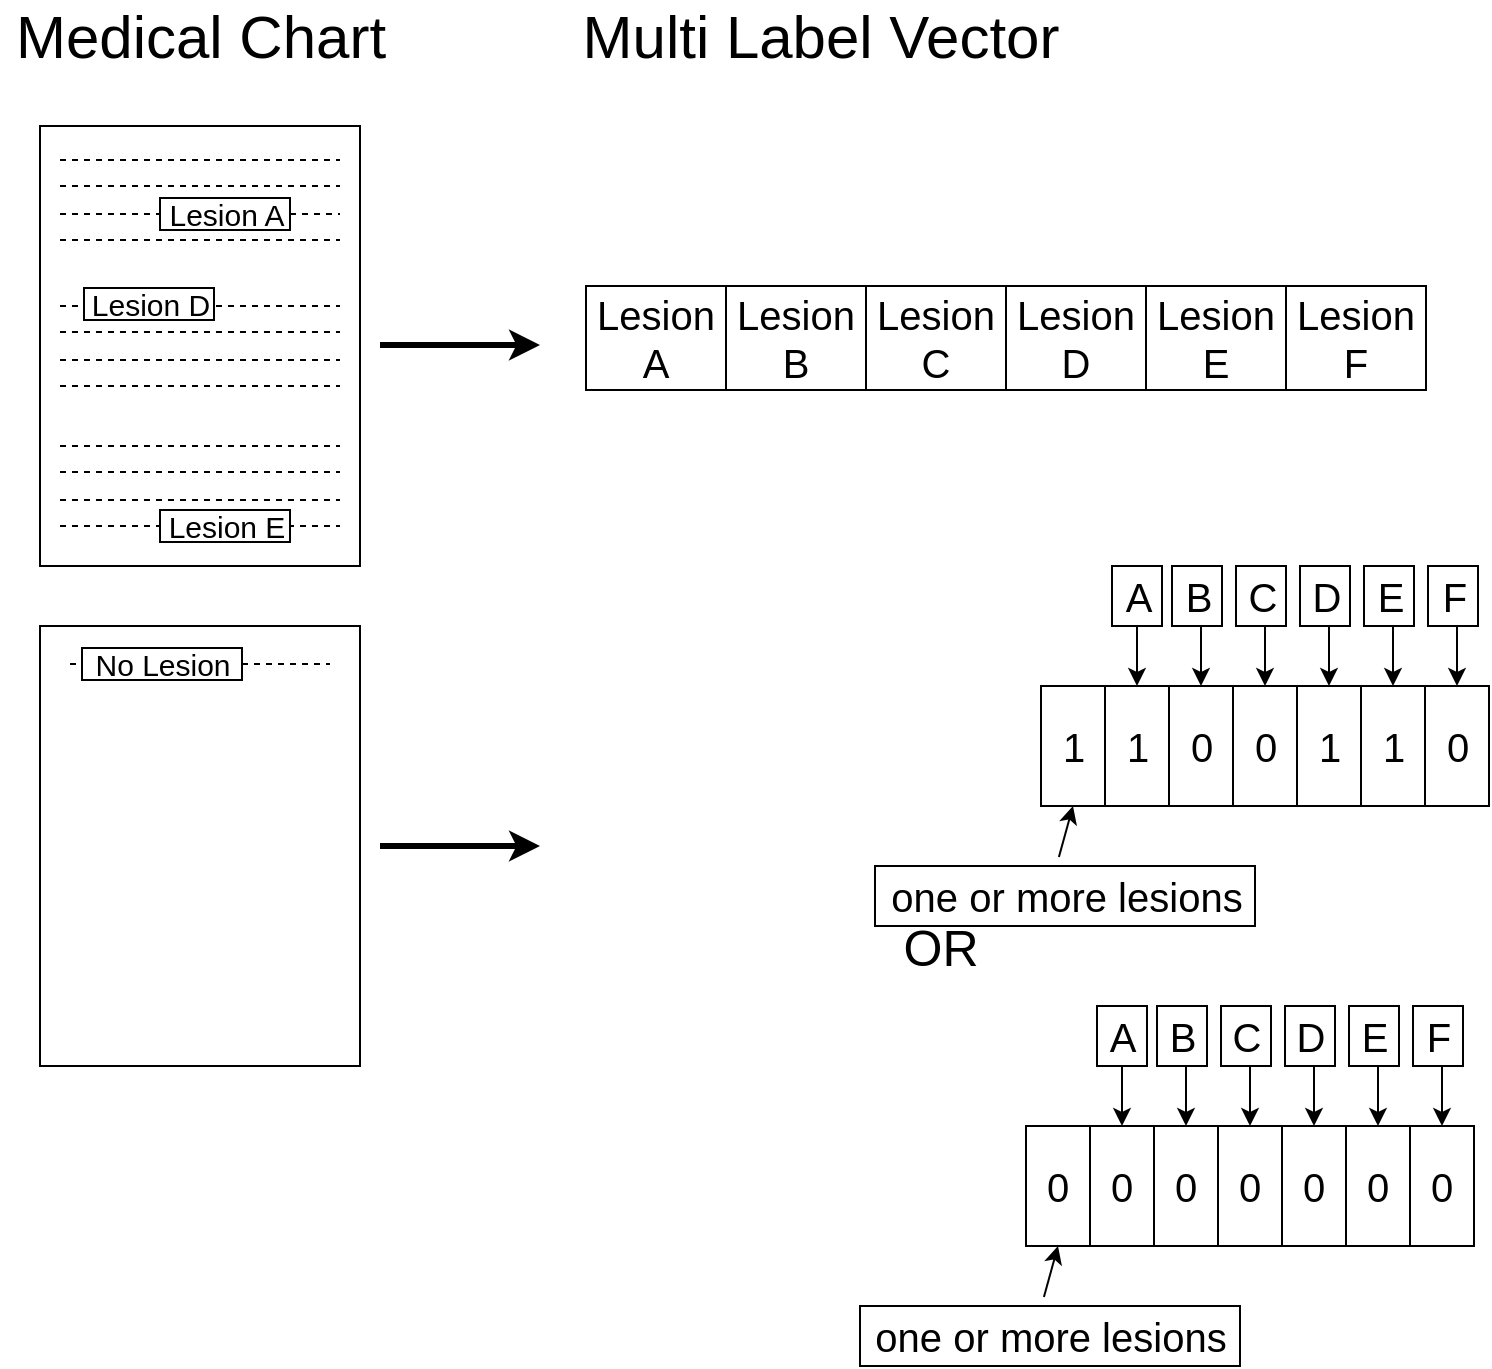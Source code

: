 <mxfile version="12.4.3" type="github" pages="1">
  <diagram id="EL3VpSMv7u9wMe-lOuKh" name="Page-1">
    <mxGraphModel dx="1202" dy="1274" grid="1" gridSize="10" guides="1" tooltips="1" connect="1" arrows="1" fold="1" page="1" pageScale="1" pageWidth="827" pageHeight="1169" math="0" shadow="0">
      <root>
        <mxCell id="0"/>
        <mxCell id="1" parent="0"/>
        <mxCell id="x2icAH5Dcb5-Hj5fyPRV-1" value="&lt;font style=&quot;font-size: 30px&quot;&gt;Medical Chart&lt;/font&gt;" style="text;html=1;align=center;verticalAlign=middle;resizable=0;points=[];;autosize=1;" parent="1" vertex="1">
          <mxGeometry x="60" y="50" width="200" height="30" as="geometry"/>
        </mxCell>
        <mxCell id="x2icAH5Dcb5-Hj5fyPRV-2" value="&lt;font style=&quot;font-size: 30px&quot;&gt;Multi Label Vector&lt;/font&gt;" style="text;html=1;align=center;verticalAlign=middle;resizable=0;points=[];;autosize=1;" parent="1" vertex="1">
          <mxGeometry x="345" y="50" width="250" height="30" as="geometry"/>
        </mxCell>
        <mxCell id="x2icAH5Dcb5-Hj5fyPRV-10" value="" style="endArrow=classic;html=1;strokeWidth=3;" parent="1" edge="1">
          <mxGeometry width="50" height="50" relative="1" as="geometry">
            <mxPoint x="250" y="219.5" as="sourcePoint"/>
            <mxPoint x="330" y="219.5" as="targetPoint"/>
          </mxGeometry>
        </mxCell>
        <mxCell id="x2icAH5Dcb5-Hj5fyPRV-11" value="&lt;font style=&quot;font-size: 20px&quot;&gt;one or more lesions&lt;/font&gt;" style="text;html=1;align=center;verticalAlign=middle;resizable=0;points=[];;autosize=1;strokeColor=#000000;" parent="1" vertex="1">
          <mxGeometry x="497.5" y="480" width="190" height="30" as="geometry"/>
        </mxCell>
        <mxCell id="x2icAH5Dcb5-Hj5fyPRV-12" value="&lt;font style=&quot;font-size: 20px&quot;&gt;1&lt;/font&gt;" style="rounded=0;whiteSpace=wrap;html=1;" parent="1" vertex="1">
          <mxGeometry x="580.5" y="390" width="32" height="60" as="geometry"/>
        </mxCell>
        <mxCell id="x2icAH5Dcb5-Hj5fyPRV-13" value="&lt;font style=&quot;font-size: 20px&quot;&gt;1&lt;/font&gt;" style="rounded=0;whiteSpace=wrap;html=1;" parent="1" vertex="1">
          <mxGeometry x="612.5" y="390" width="32" height="60" as="geometry"/>
        </mxCell>
        <mxCell id="x2icAH5Dcb5-Hj5fyPRV-14" value="&lt;font style=&quot;font-size: 20px&quot;&gt;0&lt;/font&gt;" style="rounded=0;whiteSpace=wrap;html=1;" parent="1" vertex="1">
          <mxGeometry x="644.5" y="390" width="32" height="60" as="geometry"/>
        </mxCell>
        <mxCell id="x2icAH5Dcb5-Hj5fyPRV-15" value="&lt;font style=&quot;font-size: 20px&quot;&gt;0&lt;/font&gt;" style="rounded=0;whiteSpace=wrap;html=1;" parent="1" vertex="1">
          <mxGeometry x="676.5" y="390" width="32" height="60" as="geometry"/>
        </mxCell>
        <mxCell id="x2icAH5Dcb5-Hj5fyPRV-16" value="&lt;font style=&quot;font-size: 20px&quot;&gt;1&lt;/font&gt;" style="rounded=0;whiteSpace=wrap;html=1;" parent="1" vertex="1">
          <mxGeometry x="708.5" y="390" width="32" height="60" as="geometry"/>
        </mxCell>
        <mxCell id="x2icAH5Dcb5-Hj5fyPRV-17" value="&lt;font style=&quot;font-size: 20px&quot;&gt;1&lt;/font&gt;" style="rounded=0;whiteSpace=wrap;html=1;" parent="1" vertex="1">
          <mxGeometry x="740.5" y="390" width="32" height="60" as="geometry"/>
        </mxCell>
        <mxCell id="x2icAH5Dcb5-Hj5fyPRV-18" value="&lt;font style=&quot;font-size: 20px&quot;&gt;0&lt;/font&gt;" style="rounded=0;whiteSpace=wrap;html=1;" parent="1" vertex="1">
          <mxGeometry x="772.5" y="390" width="32" height="60" as="geometry"/>
        </mxCell>
        <mxCell id="x2icAH5Dcb5-Hj5fyPRV-19" value="" style="endArrow=classic;html=1;strokeWidth=1;exitX=0.484;exitY=-0.15;exitDx=0;exitDy=0;exitPerimeter=0;entryX=0.5;entryY=1;entryDx=0;entryDy=0;" parent="1" source="x2icAH5Dcb5-Hj5fyPRV-11" target="x2icAH5Dcb5-Hj5fyPRV-12" edge="1">
          <mxGeometry width="50" height="50" relative="1" as="geometry">
            <mxPoint x="232.5" y="590" as="sourcePoint"/>
            <mxPoint x="282.5" y="540" as="targetPoint"/>
          </mxGeometry>
        </mxCell>
        <mxCell id="x2icAH5Dcb5-Hj5fyPRV-20" value="&lt;font style=&quot;font-size: 20px&quot;&gt;A&lt;/font&gt;" style="text;html=1;align=center;verticalAlign=middle;resizable=0;points=[];;autosize=1;strokeColor=#000000;" parent="1" vertex="1">
          <mxGeometry x="616" y="330" width="25" height="30" as="geometry"/>
        </mxCell>
        <mxCell id="x2icAH5Dcb5-Hj5fyPRV-21" value="" style="endArrow=classic;html=1;strokeWidth=1;" parent="1" edge="1">
          <mxGeometry width="50" height="50" relative="1" as="geometry">
            <mxPoint x="628.5" y="360" as="sourcePoint"/>
            <mxPoint x="628.5" y="390" as="targetPoint"/>
          </mxGeometry>
        </mxCell>
        <mxCell id="x2icAH5Dcb5-Hj5fyPRV-22" value="&lt;font style=&quot;font-size: 20px&quot;&gt;B&lt;/font&gt;" style="text;html=1;align=center;verticalAlign=middle;resizable=0;points=[];;autosize=1;strokeColor=#000000;" parent="1" vertex="1">
          <mxGeometry x="646" y="330" width="25" height="30" as="geometry"/>
        </mxCell>
        <mxCell id="x2icAH5Dcb5-Hj5fyPRV-23" value="" style="endArrow=classic;html=1;strokeWidth=1;" parent="1" edge="1">
          <mxGeometry width="50" height="50" relative="1" as="geometry">
            <mxPoint x="660.5" y="360" as="sourcePoint"/>
            <mxPoint x="660.5" y="390" as="targetPoint"/>
          </mxGeometry>
        </mxCell>
        <mxCell id="x2icAH5Dcb5-Hj5fyPRV-24" value="&lt;font style=&quot;font-size: 20px&quot;&gt;C&lt;/font&gt;" style="text;html=1;align=center;verticalAlign=middle;resizable=0;points=[];;autosize=1;strokeColor=#000000;" parent="1" vertex="1">
          <mxGeometry x="678" y="330" width="25" height="30" as="geometry"/>
        </mxCell>
        <mxCell id="x2icAH5Dcb5-Hj5fyPRV-25" value="" style="endArrow=classic;html=1;strokeWidth=1;" parent="1" edge="1">
          <mxGeometry width="50" height="50" relative="1" as="geometry">
            <mxPoint x="692.5" y="360" as="sourcePoint"/>
            <mxPoint x="692.5" y="390" as="targetPoint"/>
          </mxGeometry>
        </mxCell>
        <mxCell id="x2icAH5Dcb5-Hj5fyPRV-26" value="&lt;font style=&quot;font-size: 20px&quot;&gt;D&lt;/font&gt;" style="text;html=1;align=center;verticalAlign=middle;resizable=0;points=[];;autosize=1;strokeColor=#000000;" parent="1" vertex="1">
          <mxGeometry x="710" y="330" width="25" height="30" as="geometry"/>
        </mxCell>
        <mxCell id="x2icAH5Dcb5-Hj5fyPRV-27" value="" style="endArrow=classic;html=1;strokeWidth=1;" parent="1" edge="1">
          <mxGeometry width="50" height="50" relative="1" as="geometry">
            <mxPoint x="724.5" y="360" as="sourcePoint"/>
            <mxPoint x="724.5" y="390" as="targetPoint"/>
          </mxGeometry>
        </mxCell>
        <mxCell id="x2icAH5Dcb5-Hj5fyPRV-28" value="&lt;font style=&quot;font-size: 20px&quot;&gt;E&lt;/font&gt;" style="text;html=1;align=center;verticalAlign=middle;resizable=0;points=[];;autosize=1;strokeColor=#000000;" parent="1" vertex="1">
          <mxGeometry x="742" y="330" width="25" height="30" as="geometry"/>
        </mxCell>
        <mxCell id="x2icAH5Dcb5-Hj5fyPRV-29" value="" style="endArrow=classic;html=1;strokeWidth=1;" parent="1" edge="1">
          <mxGeometry width="50" height="50" relative="1" as="geometry">
            <mxPoint x="756.5" y="360" as="sourcePoint"/>
            <mxPoint x="756.5" y="390" as="targetPoint"/>
          </mxGeometry>
        </mxCell>
        <mxCell id="x2icAH5Dcb5-Hj5fyPRV-30" value="&lt;font style=&quot;font-size: 20px&quot;&gt;F&lt;/font&gt;" style="text;html=1;align=center;verticalAlign=middle;resizable=0;points=[];;autosize=1;strokeColor=#000000;" parent="1" vertex="1">
          <mxGeometry x="774" y="330" width="25" height="30" as="geometry"/>
        </mxCell>
        <mxCell id="x2icAH5Dcb5-Hj5fyPRV-31" value="" style="endArrow=classic;html=1;strokeWidth=1;" parent="1" edge="1">
          <mxGeometry width="50" height="50" relative="1" as="geometry">
            <mxPoint x="788.5" y="360" as="sourcePoint"/>
            <mxPoint x="788.5" y="390" as="targetPoint"/>
          </mxGeometry>
        </mxCell>
        <mxCell id="x2icAH5Dcb5-Hj5fyPRV-32" value="&lt;font style=&quot;font-size: 25px&quot;&gt;OR&lt;/font&gt;" style="text;html=1;align=center;verticalAlign=middle;resizable=0;points=[];;autosize=1;" parent="1" vertex="1">
          <mxGeometry x="505" y="510" width="50" height="20" as="geometry"/>
        </mxCell>
        <mxCell id="x2icAH5Dcb5-Hj5fyPRV-36" value="" style="endArrow=classic;html=1;strokeWidth=3;" parent="1" edge="1">
          <mxGeometry width="50" height="50" relative="1" as="geometry">
            <mxPoint x="250" y="470" as="sourcePoint"/>
            <mxPoint x="330" y="470" as="targetPoint"/>
          </mxGeometry>
        </mxCell>
        <mxCell id="x2icAH5Dcb5-Hj5fyPRV-37" value="&lt;font style=&quot;font-size: 20px&quot;&gt;one or more lesions&lt;/font&gt;" style="text;html=1;align=center;verticalAlign=middle;resizable=0;points=[];;autosize=1;strokeColor=#000000;" parent="1" vertex="1">
          <mxGeometry x="490" y="700" width="190" height="30" as="geometry"/>
        </mxCell>
        <mxCell id="x2icAH5Dcb5-Hj5fyPRV-38" value="&lt;font style=&quot;font-size: 20px&quot;&gt;0&lt;/font&gt;" style="rounded=0;whiteSpace=wrap;html=1;" parent="1" vertex="1">
          <mxGeometry x="573" y="610" width="32" height="60" as="geometry"/>
        </mxCell>
        <mxCell id="x2icAH5Dcb5-Hj5fyPRV-39" value="&lt;font style=&quot;font-size: 20px&quot;&gt;0&lt;/font&gt;" style="rounded=0;whiteSpace=wrap;html=1;" parent="1" vertex="1">
          <mxGeometry x="605" y="610" width="32" height="60" as="geometry"/>
        </mxCell>
        <mxCell id="x2icAH5Dcb5-Hj5fyPRV-40" value="&lt;font style=&quot;font-size: 20px&quot;&gt;0&lt;/font&gt;" style="rounded=0;whiteSpace=wrap;html=1;" parent="1" vertex="1">
          <mxGeometry x="637" y="610" width="32" height="60" as="geometry"/>
        </mxCell>
        <mxCell id="x2icAH5Dcb5-Hj5fyPRV-41" value="&lt;font style=&quot;font-size: 20px&quot;&gt;0&lt;/font&gt;" style="rounded=0;whiteSpace=wrap;html=1;" parent="1" vertex="1">
          <mxGeometry x="669" y="610" width="32" height="60" as="geometry"/>
        </mxCell>
        <mxCell id="x2icAH5Dcb5-Hj5fyPRV-42" value="&lt;font style=&quot;font-size: 20px&quot;&gt;0&lt;/font&gt;" style="rounded=0;whiteSpace=wrap;html=1;" parent="1" vertex="1">
          <mxGeometry x="701" y="610" width="32" height="60" as="geometry"/>
        </mxCell>
        <mxCell id="x2icAH5Dcb5-Hj5fyPRV-43" value="&lt;font style=&quot;font-size: 20px&quot;&gt;0&lt;/font&gt;" style="rounded=0;whiteSpace=wrap;html=1;" parent="1" vertex="1">
          <mxGeometry x="733" y="610" width="32" height="60" as="geometry"/>
        </mxCell>
        <mxCell id="x2icAH5Dcb5-Hj5fyPRV-44" value="&lt;font style=&quot;font-size: 20px&quot;&gt;0&lt;/font&gt;" style="rounded=0;whiteSpace=wrap;html=1;" parent="1" vertex="1">
          <mxGeometry x="765" y="610" width="32" height="60" as="geometry"/>
        </mxCell>
        <mxCell id="x2icAH5Dcb5-Hj5fyPRV-45" value="" style="endArrow=classic;html=1;strokeWidth=1;exitX=0.484;exitY=-0.15;exitDx=0;exitDy=0;exitPerimeter=0;entryX=0.5;entryY=1;entryDx=0;entryDy=0;" parent="1" source="x2icAH5Dcb5-Hj5fyPRV-37" target="x2icAH5Dcb5-Hj5fyPRV-38" edge="1">
          <mxGeometry width="50" height="50" relative="1" as="geometry">
            <mxPoint x="225" y="810" as="sourcePoint"/>
            <mxPoint x="275" y="760" as="targetPoint"/>
          </mxGeometry>
        </mxCell>
        <mxCell id="x2icAH5Dcb5-Hj5fyPRV-46" value="&lt;font style=&quot;font-size: 20px&quot;&gt;A&lt;/font&gt;" style="text;html=1;align=center;verticalAlign=middle;resizable=0;points=[];;autosize=1;strokeColor=#000000;" parent="1" vertex="1">
          <mxGeometry x="608.5" y="550" width="25" height="30" as="geometry"/>
        </mxCell>
        <mxCell id="x2icAH5Dcb5-Hj5fyPRV-47" value="" style="endArrow=classic;html=1;strokeWidth=1;" parent="1" edge="1">
          <mxGeometry width="50" height="50" relative="1" as="geometry">
            <mxPoint x="621" y="580" as="sourcePoint"/>
            <mxPoint x="621" y="610" as="targetPoint"/>
          </mxGeometry>
        </mxCell>
        <mxCell id="x2icAH5Dcb5-Hj5fyPRV-48" value="&lt;font style=&quot;font-size: 20px&quot;&gt;B&lt;/font&gt;" style="text;html=1;align=center;verticalAlign=middle;resizable=0;points=[];;autosize=1;strokeColor=#000000;" parent="1" vertex="1">
          <mxGeometry x="638.5" y="550" width="25" height="30" as="geometry"/>
        </mxCell>
        <mxCell id="x2icAH5Dcb5-Hj5fyPRV-49" value="" style="endArrow=classic;html=1;strokeWidth=1;" parent="1" edge="1">
          <mxGeometry width="50" height="50" relative="1" as="geometry">
            <mxPoint x="653" y="580" as="sourcePoint"/>
            <mxPoint x="653" y="610" as="targetPoint"/>
          </mxGeometry>
        </mxCell>
        <mxCell id="x2icAH5Dcb5-Hj5fyPRV-50" value="&lt;font style=&quot;font-size: 20px&quot;&gt;C&lt;/font&gt;" style="text;html=1;align=center;verticalAlign=middle;resizable=0;points=[];;autosize=1;strokeColor=#000000;" parent="1" vertex="1">
          <mxGeometry x="670.5" y="550" width="25" height="30" as="geometry"/>
        </mxCell>
        <mxCell id="x2icAH5Dcb5-Hj5fyPRV-51" value="" style="endArrow=classic;html=1;strokeWidth=1;" parent="1" edge="1">
          <mxGeometry width="50" height="50" relative="1" as="geometry">
            <mxPoint x="685" y="580" as="sourcePoint"/>
            <mxPoint x="685" y="610" as="targetPoint"/>
          </mxGeometry>
        </mxCell>
        <mxCell id="x2icAH5Dcb5-Hj5fyPRV-52" value="&lt;font style=&quot;font-size: 20px&quot;&gt;D&lt;/font&gt;" style="text;html=1;align=center;verticalAlign=middle;resizable=0;points=[];;autosize=1;strokeColor=#000000;" parent="1" vertex="1">
          <mxGeometry x="702.5" y="550" width="25" height="30" as="geometry"/>
        </mxCell>
        <mxCell id="x2icAH5Dcb5-Hj5fyPRV-53" value="" style="endArrow=classic;html=1;strokeWidth=1;" parent="1" edge="1">
          <mxGeometry width="50" height="50" relative="1" as="geometry">
            <mxPoint x="717" y="580" as="sourcePoint"/>
            <mxPoint x="717" y="610" as="targetPoint"/>
          </mxGeometry>
        </mxCell>
        <mxCell id="x2icAH5Dcb5-Hj5fyPRV-54" value="&lt;font style=&quot;font-size: 20px&quot;&gt;E&lt;/font&gt;" style="text;html=1;align=center;verticalAlign=middle;resizable=0;points=[];;autosize=1;strokeColor=#000000;" parent="1" vertex="1">
          <mxGeometry x="734.5" y="550" width="25" height="30" as="geometry"/>
        </mxCell>
        <mxCell id="x2icAH5Dcb5-Hj5fyPRV-55" value="" style="endArrow=classic;html=1;strokeWidth=1;" parent="1" edge="1">
          <mxGeometry width="50" height="50" relative="1" as="geometry">
            <mxPoint x="749" y="580" as="sourcePoint"/>
            <mxPoint x="749" y="610" as="targetPoint"/>
          </mxGeometry>
        </mxCell>
        <mxCell id="x2icAH5Dcb5-Hj5fyPRV-56" value="&lt;font style=&quot;font-size: 20px&quot;&gt;F&lt;/font&gt;" style="text;html=1;align=center;verticalAlign=middle;resizable=0;points=[];;autosize=1;strokeColor=#000000;" parent="1" vertex="1">
          <mxGeometry x="766.5" y="550" width="25" height="30" as="geometry"/>
        </mxCell>
        <mxCell id="x2icAH5Dcb5-Hj5fyPRV-57" value="" style="endArrow=classic;html=1;strokeWidth=1;" parent="1" edge="1">
          <mxGeometry width="50" height="50" relative="1" as="geometry">
            <mxPoint x="781" y="580" as="sourcePoint"/>
            <mxPoint x="781" y="610" as="targetPoint"/>
          </mxGeometry>
        </mxCell>
        <mxCell id="x2icAH5Dcb5-Hj5fyPRV-58" value="" style="rounded=0;whiteSpace=wrap;html=1;" parent="1" vertex="1">
          <mxGeometry x="80" y="110" width="160" height="220" as="geometry"/>
        </mxCell>
        <mxCell id="x2icAH5Dcb5-Hj5fyPRV-59" value="" style="endArrow=none;html=1;dashed=1;" parent="1" edge="1">
          <mxGeometry width="50" height="50" relative="1" as="geometry">
            <mxPoint x="90" y="127" as="sourcePoint"/>
            <mxPoint x="230" y="127" as="targetPoint"/>
          </mxGeometry>
        </mxCell>
        <mxCell id="x2icAH5Dcb5-Hj5fyPRV-60" value="" style="endArrow=none;html=1;dashed=1;" parent="1" edge="1">
          <mxGeometry width="50" height="50" relative="1" as="geometry">
            <mxPoint x="90" y="140" as="sourcePoint"/>
            <mxPoint x="230" y="140" as="targetPoint"/>
          </mxGeometry>
        </mxCell>
        <mxCell id="x2icAH5Dcb5-Hj5fyPRV-61" value="" style="endArrow=none;html=1;dashed=1;" parent="1" source="x2icAH5Dcb5-Hj5fyPRV-71" edge="1">
          <mxGeometry width="50" height="50" relative="1" as="geometry">
            <mxPoint x="90" y="154" as="sourcePoint"/>
            <mxPoint x="230" y="154" as="targetPoint"/>
          </mxGeometry>
        </mxCell>
        <mxCell id="x2icAH5Dcb5-Hj5fyPRV-62" value="" style="endArrow=none;html=1;dashed=1;" parent="1" edge="1">
          <mxGeometry width="50" height="50" relative="1" as="geometry">
            <mxPoint x="90" y="167" as="sourcePoint"/>
            <mxPoint x="230" y="167" as="targetPoint"/>
          </mxGeometry>
        </mxCell>
        <mxCell id="x2icAH5Dcb5-Hj5fyPRV-63" value="" style="endArrow=none;html=1;dashed=1;" parent="1" edge="1">
          <mxGeometry width="50" height="50" relative="1" as="geometry">
            <mxPoint x="90" y="200" as="sourcePoint"/>
            <mxPoint x="230" y="200" as="targetPoint"/>
          </mxGeometry>
        </mxCell>
        <mxCell id="x2icAH5Dcb5-Hj5fyPRV-64" value="" style="endArrow=none;html=1;dashed=1;" parent="1" edge="1">
          <mxGeometry width="50" height="50" relative="1" as="geometry">
            <mxPoint x="90" y="213" as="sourcePoint"/>
            <mxPoint x="230" y="213" as="targetPoint"/>
          </mxGeometry>
        </mxCell>
        <mxCell id="x2icAH5Dcb5-Hj5fyPRV-65" value="" style="endArrow=none;html=1;dashed=1;" parent="1" edge="1">
          <mxGeometry width="50" height="50" relative="1" as="geometry">
            <mxPoint x="90" y="227" as="sourcePoint"/>
            <mxPoint x="230" y="227" as="targetPoint"/>
          </mxGeometry>
        </mxCell>
        <mxCell id="x2icAH5Dcb5-Hj5fyPRV-66" value="" style="endArrow=none;html=1;dashed=1;" parent="1" edge="1">
          <mxGeometry width="50" height="50" relative="1" as="geometry">
            <mxPoint x="90" y="240" as="sourcePoint"/>
            <mxPoint x="230" y="240" as="targetPoint"/>
          </mxGeometry>
        </mxCell>
        <mxCell id="x2icAH5Dcb5-Hj5fyPRV-67" value="" style="endArrow=none;html=1;dashed=1;" parent="1" edge="1">
          <mxGeometry width="50" height="50" relative="1" as="geometry">
            <mxPoint x="90" y="270" as="sourcePoint"/>
            <mxPoint x="230" y="270" as="targetPoint"/>
          </mxGeometry>
        </mxCell>
        <mxCell id="x2icAH5Dcb5-Hj5fyPRV-68" value="" style="endArrow=none;html=1;dashed=1;" parent="1" edge="1">
          <mxGeometry width="50" height="50" relative="1" as="geometry">
            <mxPoint x="90" y="283" as="sourcePoint"/>
            <mxPoint x="230" y="283" as="targetPoint"/>
          </mxGeometry>
        </mxCell>
        <mxCell id="x2icAH5Dcb5-Hj5fyPRV-69" value="" style="endArrow=none;html=1;dashed=1;" parent="1" edge="1">
          <mxGeometry width="50" height="50" relative="1" as="geometry">
            <mxPoint x="90" y="297" as="sourcePoint"/>
            <mxPoint x="230" y="297" as="targetPoint"/>
          </mxGeometry>
        </mxCell>
        <mxCell id="x2icAH5Dcb5-Hj5fyPRV-70" value="" style="endArrow=none;html=1;dashed=1;" parent="1" edge="1">
          <mxGeometry width="50" height="50" relative="1" as="geometry">
            <mxPoint x="90" y="310" as="sourcePoint"/>
            <mxPoint x="230" y="310" as="targetPoint"/>
          </mxGeometry>
        </mxCell>
        <mxCell id="x2icAH5Dcb5-Hj5fyPRV-71" value="&lt;font style=&quot;font-size: 15px&quot;&gt;Lesion A&lt;/font&gt;" style="text;html=1;align=center;verticalAlign=middle;resizable=0;points=[];;autosize=1;strokeColor=#000000;fillColor=#ffffff;" parent="1" vertex="1">
          <mxGeometry x="140" y="146" width="65" height="16" as="geometry"/>
        </mxCell>
        <mxCell id="x2icAH5Dcb5-Hj5fyPRV-72" value="" style="endArrow=none;html=1;dashed=1;" parent="1" target="x2icAH5Dcb5-Hj5fyPRV-71" edge="1">
          <mxGeometry width="50" height="50" relative="1" as="geometry">
            <mxPoint x="90" y="154" as="sourcePoint"/>
            <mxPoint x="230" y="154" as="targetPoint"/>
          </mxGeometry>
        </mxCell>
        <mxCell id="x2icAH5Dcb5-Hj5fyPRV-74" value="&lt;font style=&quot;font-size: 15px&quot;&gt;Lesion D&lt;/font&gt;" style="text;html=1;align=center;verticalAlign=middle;resizable=0;points=[];;autosize=1;strokeColor=#000000;fillColor=#ffffff;" parent="1" vertex="1">
          <mxGeometry x="102" y="191" width="65" height="16" as="geometry"/>
        </mxCell>
        <mxCell id="x2icAH5Dcb5-Hj5fyPRV-75" value="&lt;font style=&quot;font-size: 15px&quot;&gt;Lesion E&lt;/font&gt;" style="text;html=1;align=center;verticalAlign=middle;resizable=0;points=[];;autosize=1;strokeColor=#000000;fillColor=#ffffff;" parent="1" vertex="1">
          <mxGeometry x="140" y="302" width="65" height="16" as="geometry"/>
        </mxCell>
        <mxCell id="x2icAH5Dcb5-Hj5fyPRV-78" value="" style="rounded=0;whiteSpace=wrap;html=1;" parent="1" vertex="1">
          <mxGeometry x="80" y="360" width="160" height="220" as="geometry"/>
        </mxCell>
        <mxCell id="x2icAH5Dcb5-Hj5fyPRV-98" value="" style="endArrow=none;html=1;dashed=1;" parent="1" source="x2icAH5Dcb5-Hj5fyPRV-96" edge="1">
          <mxGeometry width="50" height="50" relative="1" as="geometry">
            <mxPoint x="95" y="379" as="sourcePoint"/>
            <mxPoint x="225" y="379" as="targetPoint"/>
          </mxGeometry>
        </mxCell>
        <mxCell id="x2icAH5Dcb5-Hj5fyPRV-96" value="&lt;font style=&quot;font-size: 15px&quot;&gt;No Lesion&lt;/font&gt;" style="text;html=1;align=center;verticalAlign=middle;resizable=0;points=[];;autosize=1;strokeColor=#000000;fillColor=#ffffff;" parent="1" vertex="1">
          <mxGeometry x="101" y="371" width="80" height="16" as="geometry"/>
        </mxCell>
        <mxCell id="x2icAH5Dcb5-Hj5fyPRV-99" value="" style="endArrow=none;html=1;dashed=1;" parent="1" target="x2icAH5Dcb5-Hj5fyPRV-96" edge="1">
          <mxGeometry width="50" height="50" relative="1" as="geometry">
            <mxPoint x="95" y="379" as="sourcePoint"/>
            <mxPoint x="225" y="379" as="targetPoint"/>
          </mxGeometry>
        </mxCell>
        <mxCell id="Ux-RtUxQKHfNJBztkYY6-1" value="&lt;font style=&quot;font-size: 20px&quot;&gt;Lesion&lt;br&gt;A&lt;/font&gt;" style="rounded=0;whiteSpace=wrap;html=1;strokeColor=#000000;fillColor=#ffffff;" vertex="1" parent="1">
          <mxGeometry x="353" y="190" width="70" height="52" as="geometry"/>
        </mxCell>
        <mxCell id="Ux-RtUxQKHfNJBztkYY6-6" value="&lt;font style=&quot;font-size: 20px&quot;&gt;Lesion&lt;br&gt;B&lt;br&gt;&lt;/font&gt;" style="rounded=0;whiteSpace=wrap;html=1;strokeColor=#000000;fillColor=#ffffff;" vertex="1" parent="1">
          <mxGeometry x="423" y="190" width="70" height="52" as="geometry"/>
        </mxCell>
        <mxCell id="Ux-RtUxQKHfNJBztkYY6-7" value="&lt;font style=&quot;font-size: 20px&quot;&gt;Lesion&lt;br&gt;C&lt;br&gt;&lt;/font&gt;" style="rounded=0;whiteSpace=wrap;html=1;strokeColor=#000000;fillColor=#ffffff;" vertex="1" parent="1">
          <mxGeometry x="493" y="190" width="70" height="52" as="geometry"/>
        </mxCell>
        <mxCell id="Ux-RtUxQKHfNJBztkYY6-8" value="&lt;font style=&quot;font-size: 20px&quot;&gt;Lesion&lt;br&gt;D&lt;br&gt;&lt;/font&gt;" style="rounded=0;whiteSpace=wrap;html=1;strokeColor=#000000;fillColor=#ffffff;" vertex="1" parent="1">
          <mxGeometry x="563" y="190" width="70" height="52" as="geometry"/>
        </mxCell>
        <mxCell id="Ux-RtUxQKHfNJBztkYY6-9" value="&lt;font style=&quot;font-size: 20px&quot;&gt;Lesion&lt;br&gt;E&lt;br&gt;&lt;/font&gt;" style="rounded=0;whiteSpace=wrap;html=1;strokeColor=#000000;fillColor=#ffffff;" vertex="1" parent="1">
          <mxGeometry x="633" y="190" width="70" height="52" as="geometry"/>
        </mxCell>
        <mxCell id="Ux-RtUxQKHfNJBztkYY6-10" value="&lt;font style=&quot;font-size: 20px&quot;&gt;Lesion&lt;br&gt;F&lt;br&gt;&lt;/font&gt;" style="rounded=0;whiteSpace=wrap;html=1;strokeColor=#000000;fillColor=#ffffff;" vertex="1" parent="1">
          <mxGeometry x="703" y="190" width="70" height="52" as="geometry"/>
        </mxCell>
      </root>
    </mxGraphModel>
  </diagram>
</mxfile>
